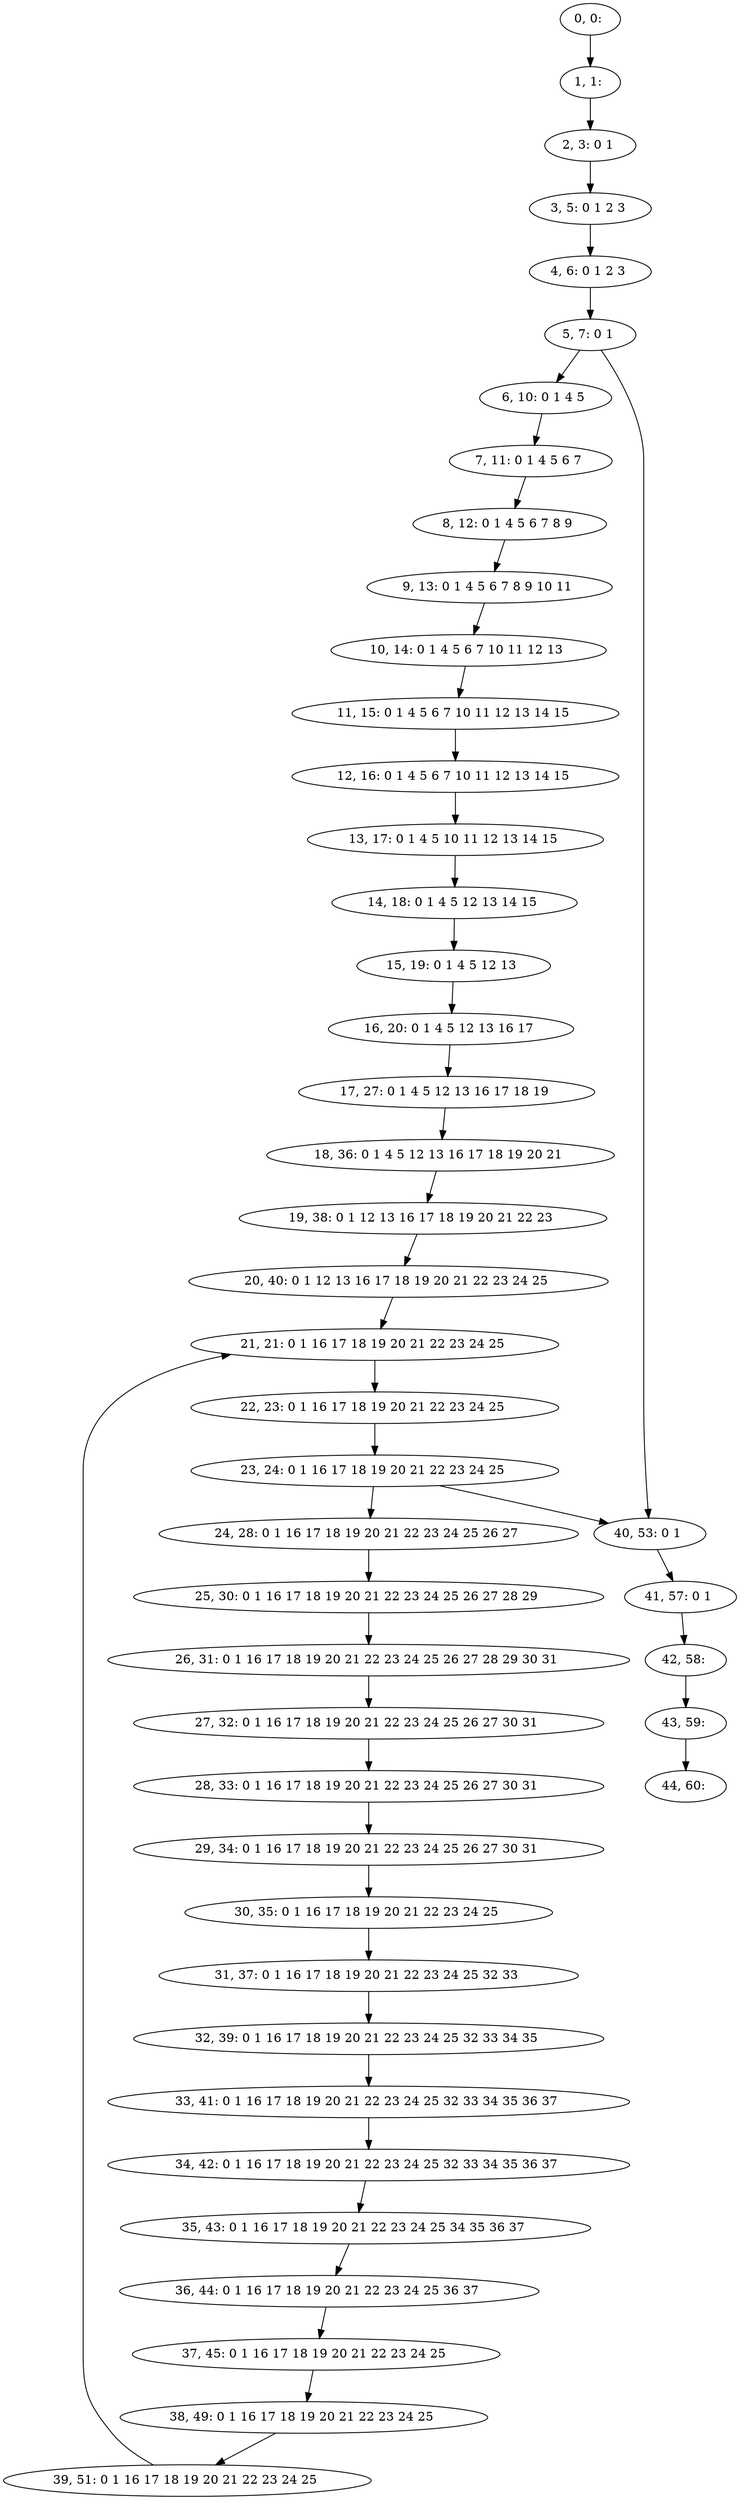 digraph G {
0[label="0, 0: "];
1[label="1, 1: "];
2[label="2, 3: 0 1 "];
3[label="3, 5: 0 1 2 3 "];
4[label="4, 6: 0 1 2 3 "];
5[label="5, 7: 0 1 "];
6[label="6, 10: 0 1 4 5 "];
7[label="7, 11: 0 1 4 5 6 7 "];
8[label="8, 12: 0 1 4 5 6 7 8 9 "];
9[label="9, 13: 0 1 4 5 6 7 8 9 10 11 "];
10[label="10, 14: 0 1 4 5 6 7 10 11 12 13 "];
11[label="11, 15: 0 1 4 5 6 7 10 11 12 13 14 15 "];
12[label="12, 16: 0 1 4 5 6 7 10 11 12 13 14 15 "];
13[label="13, 17: 0 1 4 5 10 11 12 13 14 15 "];
14[label="14, 18: 0 1 4 5 12 13 14 15 "];
15[label="15, 19: 0 1 4 5 12 13 "];
16[label="16, 20: 0 1 4 5 12 13 16 17 "];
17[label="17, 27: 0 1 4 5 12 13 16 17 18 19 "];
18[label="18, 36: 0 1 4 5 12 13 16 17 18 19 20 21 "];
19[label="19, 38: 0 1 12 13 16 17 18 19 20 21 22 23 "];
20[label="20, 40: 0 1 12 13 16 17 18 19 20 21 22 23 24 25 "];
21[label="21, 21: 0 1 16 17 18 19 20 21 22 23 24 25 "];
22[label="22, 23: 0 1 16 17 18 19 20 21 22 23 24 25 "];
23[label="23, 24: 0 1 16 17 18 19 20 21 22 23 24 25 "];
24[label="24, 28: 0 1 16 17 18 19 20 21 22 23 24 25 26 27 "];
25[label="25, 30: 0 1 16 17 18 19 20 21 22 23 24 25 26 27 28 29 "];
26[label="26, 31: 0 1 16 17 18 19 20 21 22 23 24 25 26 27 28 29 30 31 "];
27[label="27, 32: 0 1 16 17 18 19 20 21 22 23 24 25 26 27 30 31 "];
28[label="28, 33: 0 1 16 17 18 19 20 21 22 23 24 25 26 27 30 31 "];
29[label="29, 34: 0 1 16 17 18 19 20 21 22 23 24 25 26 27 30 31 "];
30[label="30, 35: 0 1 16 17 18 19 20 21 22 23 24 25 "];
31[label="31, 37: 0 1 16 17 18 19 20 21 22 23 24 25 32 33 "];
32[label="32, 39: 0 1 16 17 18 19 20 21 22 23 24 25 32 33 34 35 "];
33[label="33, 41: 0 1 16 17 18 19 20 21 22 23 24 25 32 33 34 35 36 37 "];
34[label="34, 42: 0 1 16 17 18 19 20 21 22 23 24 25 32 33 34 35 36 37 "];
35[label="35, 43: 0 1 16 17 18 19 20 21 22 23 24 25 34 35 36 37 "];
36[label="36, 44: 0 1 16 17 18 19 20 21 22 23 24 25 36 37 "];
37[label="37, 45: 0 1 16 17 18 19 20 21 22 23 24 25 "];
38[label="38, 49: 0 1 16 17 18 19 20 21 22 23 24 25 "];
39[label="39, 51: 0 1 16 17 18 19 20 21 22 23 24 25 "];
40[label="40, 53: 0 1 "];
41[label="41, 57: 0 1 "];
42[label="42, 58: "];
43[label="43, 59: "];
44[label="44, 60: "];
0->1 ;
1->2 ;
2->3 ;
3->4 ;
4->5 ;
5->6 ;
5->40 ;
6->7 ;
7->8 ;
8->9 ;
9->10 ;
10->11 ;
11->12 ;
12->13 ;
13->14 ;
14->15 ;
15->16 ;
16->17 ;
17->18 ;
18->19 ;
19->20 ;
20->21 ;
21->22 ;
22->23 ;
23->24 ;
23->40 ;
24->25 ;
25->26 ;
26->27 ;
27->28 ;
28->29 ;
29->30 ;
30->31 ;
31->32 ;
32->33 ;
33->34 ;
34->35 ;
35->36 ;
36->37 ;
37->38 ;
38->39 ;
39->21 ;
40->41 ;
41->42 ;
42->43 ;
43->44 ;
}
